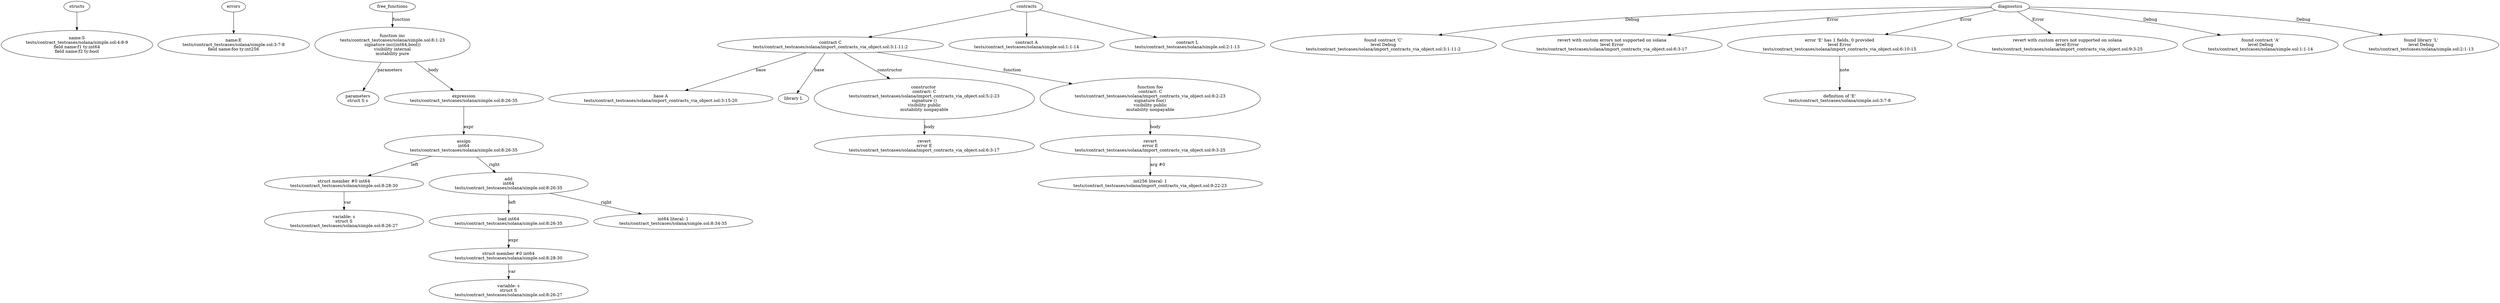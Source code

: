 strict digraph "tests/contract_testcases/solana/import_contracts_via_object.sol" {
	S [label="name:S\ntests/contract_testcases/solana/simple.sol:4:8-9\nfield name:f1 ty:int64\nfield name:f2 ty:bool"]
	E [label="name:E\ntests/contract_testcases/solana/simple.sol:3:7-8\nfield name:foo ty:int256"]
	inc [label="function inc\ntests/contract_testcases/solana/simple.sol:8:1-23\nsignature inc((int64,bool))\nvisibility internal\nmutability pure"]
	parameters [label="parameters\nstruct S s"]
	expr [label="expression\ntests/contract_testcases/solana/simple.sol:8:26-35"]
	assign [label="assign\nint64\ntests/contract_testcases/solana/simple.sol:8:26-35"]
	structmember [label="struct member #0 int64\ntests/contract_testcases/solana/simple.sol:8:28-30"]
	variable [label="variable: s\nstruct S\ntests/contract_testcases/solana/simple.sol:8:26-27"]
	add [label="add\nint64\ntests/contract_testcases/solana/simple.sol:8:26-35"]
	load [label="load int64\ntests/contract_testcases/solana/simple.sol:8:26-35"]
	structmember_13 [label="struct member #0 int64\ntests/contract_testcases/solana/simple.sol:8:28-30"]
	variable_14 [label="variable: s\nstruct S\ntests/contract_testcases/solana/simple.sol:8:26-27"]
	number_literal [label="int64 literal: 1\ntests/contract_testcases/solana/simple.sol:8:34-35"]
	contract [label="contract C\ntests/contract_testcases/solana/import_contracts_via_object.sol:3:1-11:2"]
	base [label="base A\ntests/contract_testcases/solana/import_contracts_via_object.sol:3:15-20"]
	using [label="library L"]
	node_20 [label="constructor \ncontract: C\ntests/contract_testcases/solana/import_contracts_via_object.sol:5:2-23\nsignature ()\nvisibility public\nmutability nonpayable"]
	revert [label="revert\nerror E\ntests/contract_testcases/solana/import_contracts_via_object.sol:6:3-17"]
	foo [label="function foo\ncontract: C\ntests/contract_testcases/solana/import_contracts_via_object.sol:8:2-23\nsignature foo()\nvisibility public\nmutability nonpayable"]
	revert_23 [label="revert\nerror E\ntests/contract_testcases/solana/import_contracts_via_object.sol:9:3-25"]
	number_literal_24 [label="int256 literal: 1\ntests/contract_testcases/solana/import_contracts_via_object.sol:9:22-23"]
	contract_25 [label="contract A\ntests/contract_testcases/solana/simple.sol:1:1-14"]
	contract_26 [label="contract L\ntests/contract_testcases/solana/simple.sol:2:1-13"]
	diagnostic [label="found contract 'C'\nlevel Debug\ntests/contract_testcases/solana/import_contracts_via_object.sol:3:1-11:2"]
	diagnostic_29 [label="revert with custom errors not supported on solana\nlevel Error\ntests/contract_testcases/solana/import_contracts_via_object.sol:6:3-17"]
	diagnostic_30 [label="error 'E' has 1 fields, 0 provided\nlevel Error\ntests/contract_testcases/solana/import_contracts_via_object.sol:6:10-15"]
	note [label="definition of 'E'\ntests/contract_testcases/solana/simple.sol:3:7-8"]
	diagnostic_32 [label="revert with custom errors not supported on solana\nlevel Error\ntests/contract_testcases/solana/import_contracts_via_object.sol:9:3-25"]
	diagnostic_33 [label="found contract 'A'\nlevel Debug\ntests/contract_testcases/solana/simple.sol:1:1-14"]
	diagnostic_34 [label="found library 'L'\nlevel Debug\ntests/contract_testcases/solana/simple.sol:2:1-13"]
	structs -> S
	errors -> E
	free_functions -> inc [label="function"]
	inc -> parameters [label="parameters"]
	inc -> expr [label="body"]
	expr -> assign [label="expr"]
	assign -> structmember [label="left"]
	structmember -> variable [label="var"]
	assign -> add [label="right"]
	add -> load [label="left"]
	load -> structmember_13 [label="expr"]
	structmember_13 -> variable_14 [label="var"]
	add -> number_literal [label="right"]
	contracts -> contract
	contract -> base [label="base"]
	contract -> using [label="base"]
	contract -> node_20 [label="constructor"]
	node_20 -> revert [label="body"]
	contract -> foo [label="function"]
	foo -> revert_23 [label="body"]
	revert_23 -> number_literal_24 [label="arg #0"]
	contracts -> contract_25
	contracts -> contract_26
	diagnostics -> diagnostic [label="Debug"]
	diagnostics -> diagnostic_29 [label="Error"]
	diagnostics -> diagnostic_30 [label="Error"]
	diagnostic_30 -> note [label="note"]
	diagnostics -> diagnostic_32 [label="Error"]
	diagnostics -> diagnostic_33 [label="Debug"]
	diagnostics -> diagnostic_34 [label="Debug"]
}
